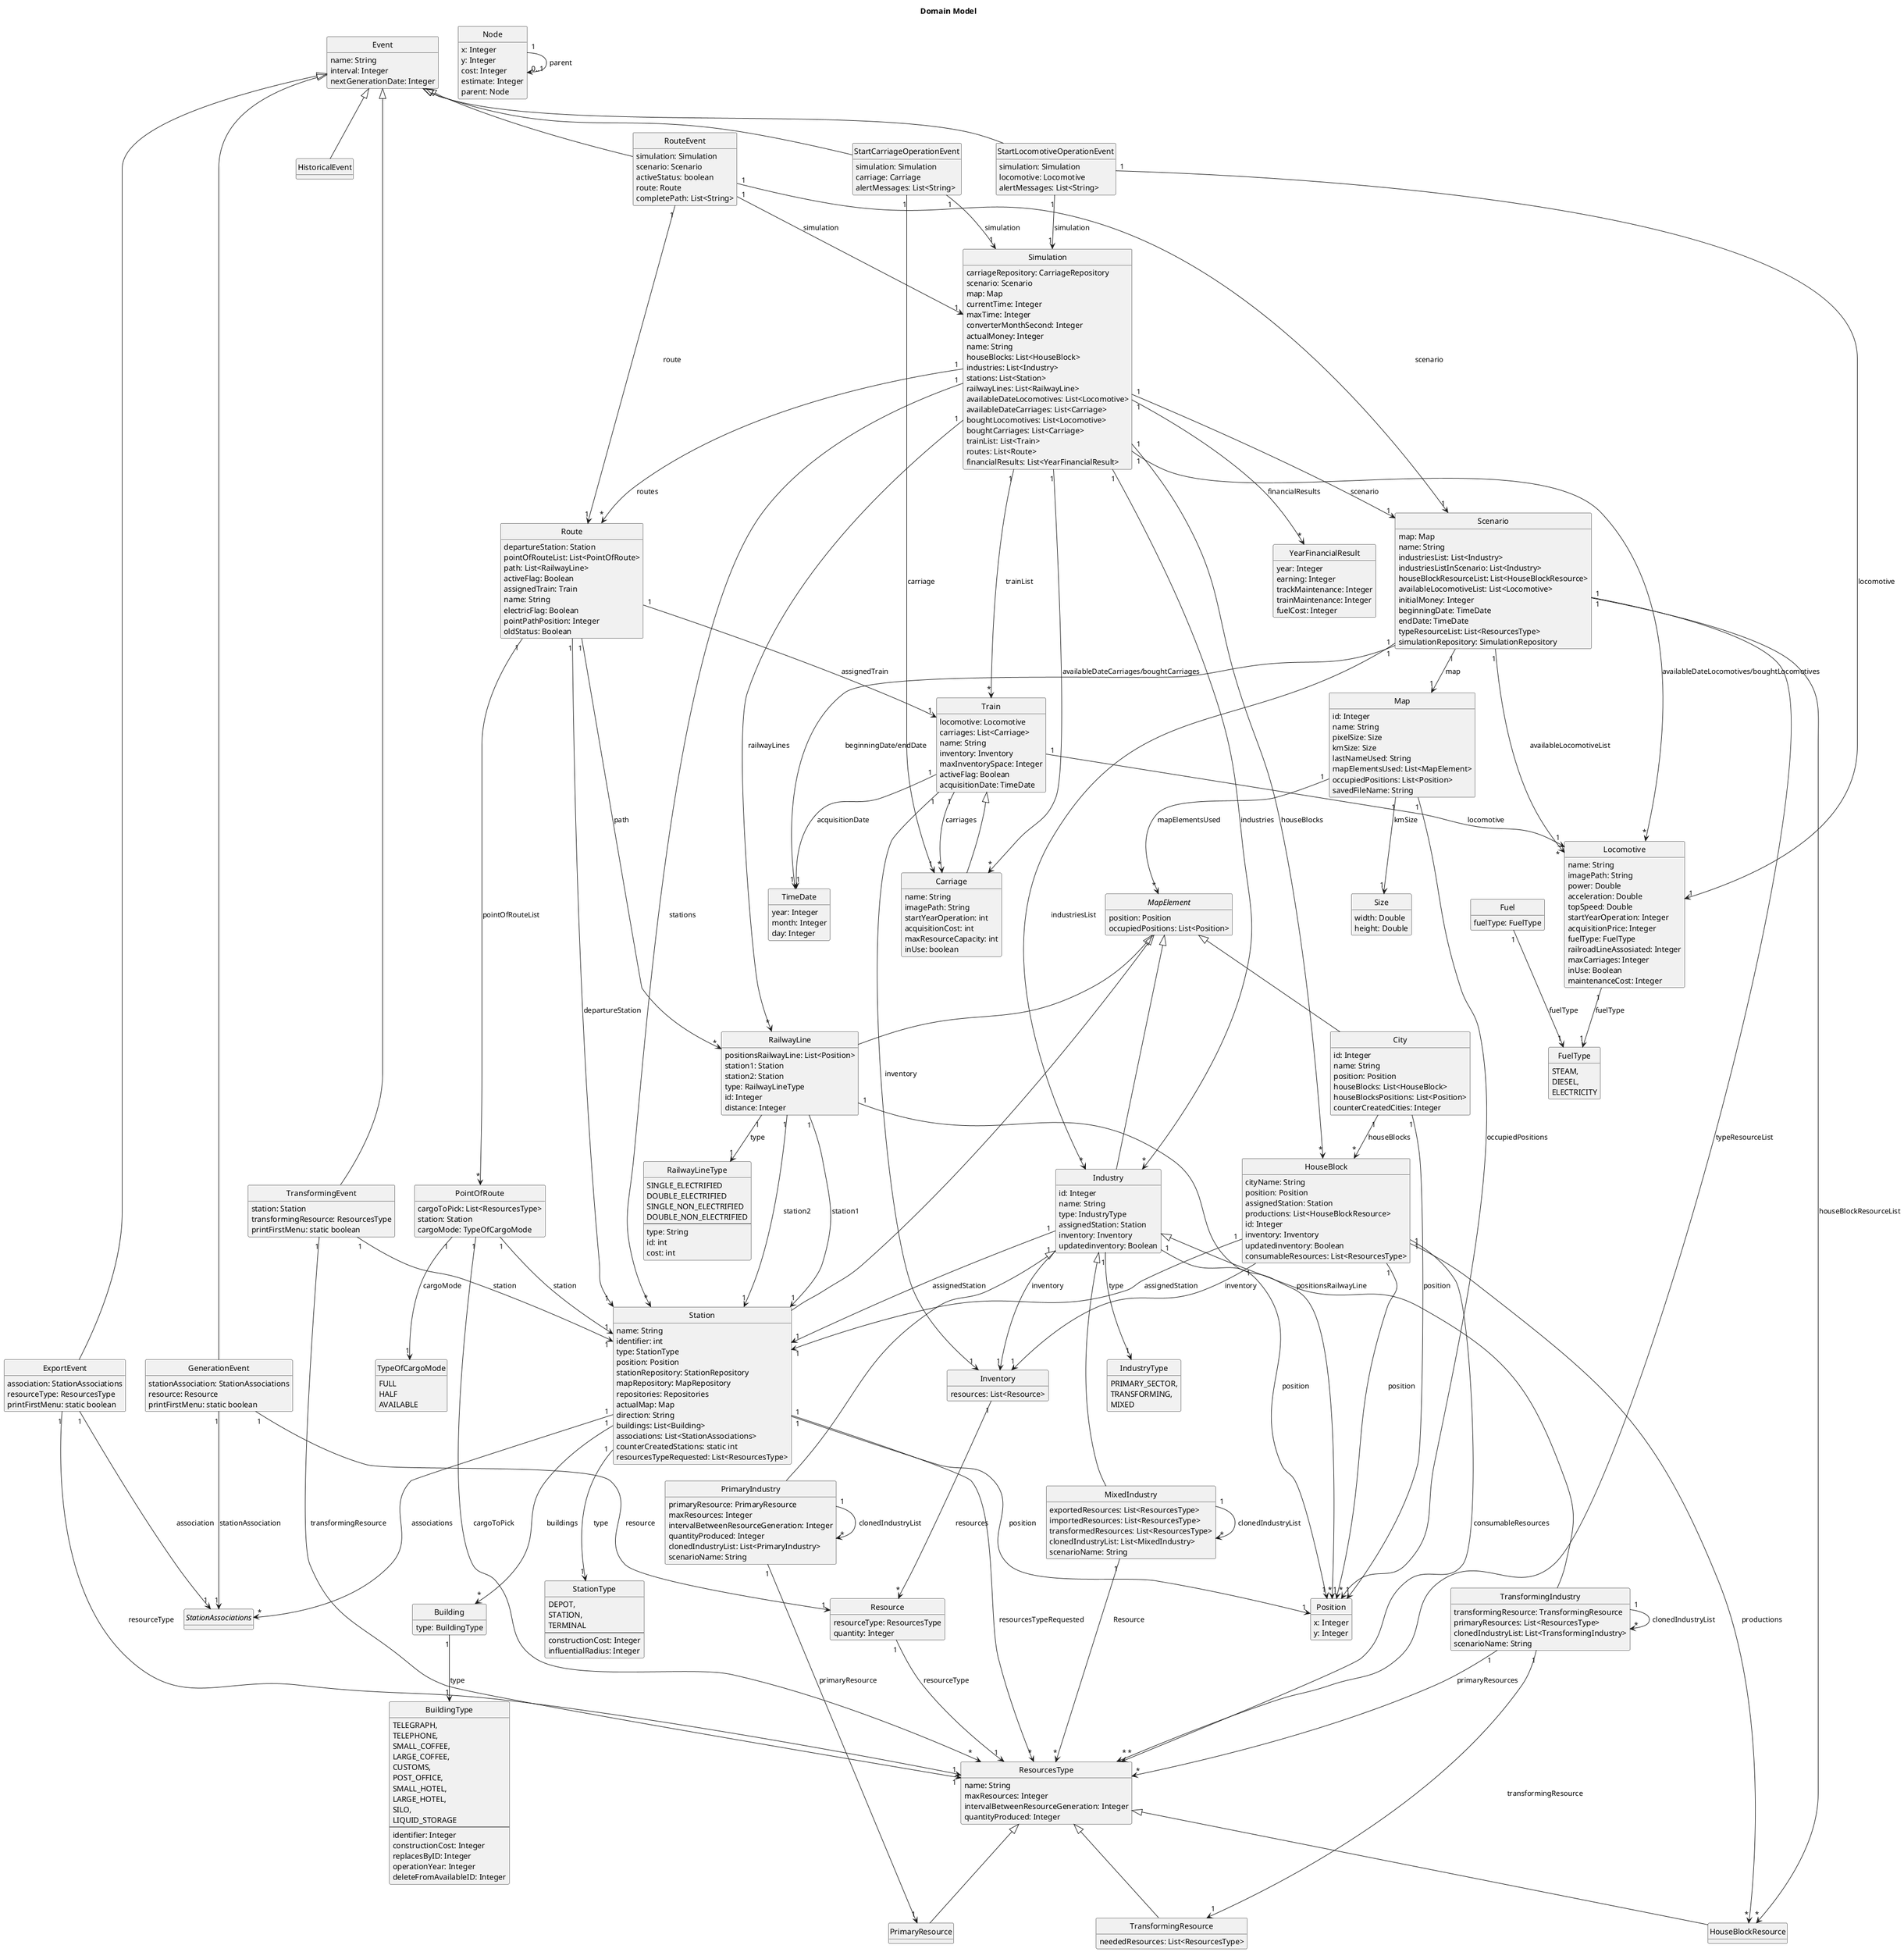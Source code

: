 @startuml
skinparam monochrome true
skinparam packageStyle rectangle
skinparam shadowing false
skinparam classAttributeIconSize 0
hide circle
hide methods

title Domain Model

'_Others_directory
class Inventory {
    resources: List<Resource>
}
class Position {
    x: Integer
    y: Integer
}
class Size {
    width: Double
    height: Double
}

'City_directory
class City extends MapElement {
    id: Integer
    name: String
    position: Position
    houseBlocks: List<HouseBlock>
    houseBlocksPositions: List<Position>
    counterCreatedCities: Integer
}

class HouseBlock {
    cityName: String
    position: Position
    assignedStation: Station
    productions: List<HouseBlockResource>
    id: Integer
    inventory: Inventory
    updatedinventory: Boolean
    consumableResources: List<ResourcesType>
}


'Event_directory
class Event {
    name: String
    interval: Integer
    nextGenerationDate: Integer
}
class ExportEvent extends Event {
    association: StationAssociations
    resourceType: ResourcesType
    printFirstMenu: static boolean
}
class GenerationEvent extends Event {
    stationAssociation: StationAssociations
    resource: Resource
    printFirstMenu: static boolean
}
class HistoricalEvent extends Event {
}
class RouteEvent extends Event {
    simulation: Simulation
    scenario: Scenario
    activeStatus: boolean
    route: Route
    completePath: List<String>
}
class StartCarriageOperationEvent extends Event {
    simulation: Simulation
    carriage: Carriage
    alertMessages: List<String>
}
class StartLocomotiveOperationEvent extends Event {
    simulation: Simulation
    locomotive: Locomotive
    alertMessages: List<String>
}
class TransformingEvent extends Event {
    station: Station
    transformingResource: ResourcesType
    printFirstMenu: static boolean
}


'FinancialResult_directory
class YearFinancialResult {
    year: Integer
    earning: Integer
    trackMaintenance: Integer
    trainMaintenance: Integer
    fuelCost: Integer
}


'Industry_directory
class Industry extends MapElement {
    id: Integer
    name: String
    type: IndustryType
    assignedStation: Station
    inventory: Inventory
    updatedinventory: Boolean
}
enum IndustryType {
    PRIMARY_SECTOR,
    TRANSFORMING,
    MIXED
}
class PrimaryIndustry extends Industry {
    primaryResource: PrimaryResource
    maxResources: Integer
    intervalBetweenResourceGeneration: Integer
    quantityProduced: Integer
    clonedIndustryList: List<PrimaryIndustry>
    scenarioName: String
}
class MixedIndustry extends Industry {
    exportedResources: List<ResourcesType>
    importedResources: List<ResourcesType>
    transformedResources: List<ResourcesType>
    clonedIndustryList: List<MixedIndustry>
    scenarioName: String
}
class TransformingIndustry extends Industry {
    transformingResource: TransformingResource
    primaryResources: List<ResourcesType>
    clonedIndustryList: List<TransformingIndustry>
    scenarioName: String
}


'Map_directory
class Map {
    id: Integer
    name: String
    pixelSize: Size
    kmSize: Size
    lastNameUsed: String
    mapElementsUsed: List<MapElement>
    occupiedPositions: List<Position>
    savedFileName: String
}
abstract class MapElement {
    position: Position
    occupiedPositions: List<Position>
}


'RailwayLine_directory
class Node {
    x: Integer
    y: Integer
    cost: Integer
    estimate: Integer
    parent: Node
}
class RailwayLine extends MapElement {
    positionsRailwayLine: List<Position>
    station1: Station
    station2: Station
    type: RailwayLineType
    id: Integer
    distance: Integer
}
enum RailwayLineType {
    SINGLE_ELECTRIFIED
    DOUBLE_ELECTRIFIED
    SINGLE_NON_ELECTRIFIED
    DOUBLE_NON_ELECTRIFIED
    --
    type: String
    id: int
    cost: int
}


'Resource_directory
class HouseBlockResource extends ResourcesType {
}
class PrimaryResource extends ResourcesType {
}
class Resource {
    resourceType: ResourcesType
    quantity: Integer
}
class ResourcesType {
    name: String
    maxResources: Integer
    intervalBetweenResourceGeneration: Integer
    quantityProduced: Integer
}
class TransformingResource extends ResourcesType {
    neededResources: List<ResourcesType>
}


'Scenario_directory
class Scenario {
    map: Map
    name: String
    industriesList: List<Industry>
    industriesListInScenario: List<Industry>
    houseBlockResourceList: List<HouseBlockResource>
    availableLocomotiveList: List<Locomotive>
    initialMoney: Integer
    beginningDate: TimeDate
    endDate: TimeDate
    typeResourceList: List<ResourcesType>
    simulationRepository: SimulationRepository
}


'Simulation_directory
class PointOfRoute {
    cargoToPick: List<ResourcesType>
    station: Station
    cargoMode: TypeOfCargoMode
}
class Route {
    departureStation: Station
    pointOfRouteList: List<PointOfRoute>
    path: List<RailwayLine>
    activeFlag: Boolean
    assignedTrain: Train
    name: String
    electricFlag: Boolean
    pointPathPosition: Integer
    oldStatus: Boolean
}
class Simulation {
    carriageRepository: CarriageRepository
    scenario: Scenario
    map: Map
    currentTime: Integer
    maxTime: Integer
    converterMonthSecond: Integer
    actualMoney: Integer
    name: String
    houseBlocks: List<HouseBlock>
    industries: List<Industry>
    stations: List<Station>
    railwayLines: List<RailwayLine>
    availableDateLocomotives: List<Locomotive>
    availableDateCarriages: List<Carriage>
    boughtLocomotives: List<Locomotive>
    boughtCarriages: List<Carriage>
    trainList: List<Train>
    routes: List<Route>
    financialResults: List<YearFinancialResult>
}
class TimeDate {
    year: Integer
    month: Integer
    day: Integer
}
enum TypeOfCargoMode {
    FULL
    HALF
    AVAILABLE
}


'Station_directory
class Building {
    type: BuildingType
}
enum BuildingType {
    TELEGRAPH,
    TELEPHONE,
    SMALL_COFFEE,
    LARGE_COFFEE,
    CUSTOMS,
    POST_OFFICE,
    SMALL_HOTEL,
    LARGE_HOTEL,
    SILO,
    LIQUID_STORAGE
    --
    identifier: Integer
    constructionCost: Integer
    replacesByID: Integer
    operationYear: Integer
    deleteFromAvailableID: Integer
}
class Station extends MapElement {
    name: String
    identifier: int
    type: StationType
    position: Position
    stationRepository: StationRepository
    mapRepository: MapRepository
    repositories: Repositories
    actualMap: Map
    direction: String
    buildings: List<Building>
    associations: List<StationAssociations>
    counterCreatedStations: static int
    resourcesTypeRequested: List<ResourcesType>
}
interface StationAssociations {
}
enum StationType {
    DEPOT,
    STATION,
    TERMINAL
    --
    constructionCost: Integer
    influentialRadius: Integer
}

'Train_directory
class Carriage extends Train {
    name: String
    imagePath: String
    startYearOperation: int
    acquisitionCost: int
    maxResourceCapacity: int
    inUse: boolean
}
class Fuel {
    fuelType: FuelType
}
enum FuelType {
    STEAM,
    DIESEL,
    ELECTRICITY
}
class Locomotive {
    name: String
    imagePath: String
    power: Double
    acceleration: Double
    topSpeed: Double
    startYearOperation: Integer
    acquisitionPrice: Integer
    fuelType: FuelType
    railroadLineAssosiated: Integer
    maxCarriages: Integer
    inUse: Boolean
    maintenanceCost: Integer
}
class Train {
    locomotive: Locomotive
    carriages: List<Carriage>
    name: String
    inventory: Inventory
    maxInventorySpace: Integer
    activeFlag: Boolean
    acquisitionDate: TimeDate
}



















'------------
'Relações
'------------
' Map
Map "1" --> "*" MapElement : mapElementsUsed
Map "1" --> "*" Position : occupiedPositions
Map "1" --> "1" Size : kmSize

' City
City "1" --> "*" HouseBlock : houseBlocks
City "1" --> "1" Position : position

' HouseBlock
HouseBlock "1" --> "1" Station : assignedStation
HouseBlock "1" --> "*" HouseBlockResource : productions
HouseBlock "1" --> "1" Inventory : inventory
HouseBlock "1" --> "*" ResourcesType : consumableResources
HouseBlock "1" --> "1" Position : position

' Inventory
Inventory "1" --> "*" Resource : resources

' Resource
Resource "1" --> "1" ResourcesType : resourceType

' Industry
Industry "1" --> "1" Station : assignedStation
Industry "1" --> "1" Inventory : inventory
Industry "1" --> "1" IndustryType : type
Industry "1" --> "1" Position : position

' PrimaryIndustry, MixedIndustry, TransformingIndustry já extendem Industry, não repetir ligação
PrimaryIndustry "1" --> "1" PrimaryResource : primaryResource
PrimaryIndustry "1" --> "*" PrimaryIndustry : clonedIndustryList
MixedIndustry "1" --> "*" ResourcesType : Resource
MixedIndustry "1" --> "*" MixedIndustry : clonedIndustryList
TransformingIndustry "1" --> "1" TransformingResource : transformingResource
TransformingIndustry "1" --> "*" ResourcesType : primaryResources
TransformingIndustry "1" --> "*" TransformingIndustry : clonedIndustryList

' Scenario
Scenario "1" --> "1" Map : map
Scenario "1" --> "*" Industry : industriesList
Scenario "1" --> "*" HouseBlockResource : houseBlockResourceList
Scenario "1" --> "*" Locomotive : availableLocomotiveList
Scenario "1" --> "*" ResourcesType : typeResourceList
Scenario "1" --> "1" TimeDate : beginningDate/endDate


' Simulation
Simulation "1" --> "1" Scenario : scenario
Simulation "1" --> "*" HouseBlock : houseBlocks
Simulation "1" --> "*" Industry : industries
Simulation "1" --> "*" Station : stations
Simulation "1" --> "*" RailwayLine : railwayLines
Simulation "1" --> "*" Locomotive : availableDateLocomotives/boughtLocomotives
Simulation "1" --> "*" Carriage : availableDateCarriages/boughtCarriages
Simulation "1" --> "*" Train : trainList
Simulation "1" --> "*" Route : routes
Simulation "1" --> "*" YearFinancialResult : financialResults

' Route
Route "1" --> "1" Station : departureStation
Route "1" --> "*" PointOfRoute : pointOfRouteList
Route "1" --> "*" RailwayLine : path
Route "1" --> "1" Train : assignedTrain

' PointOfRoute
PointOfRoute "1" --> "*" ResourcesType : cargoToPick
PointOfRoute "1" --> "1" Station : station
PointOfRoute "1" --> "1" TypeOfCargoMode : cargoMode

' Station
Station "1" --> "*" Building : buildings
Station "1" --> "*" StationAssociations : associations
Station "1" --> "*" ResourcesType : resourcesTypeRequested
Station "1" --> "1" Position : position
Station "1" --> "1" StationType : type

' RailwayLine
RailwayLine "1" --> "1" Station : station1
RailwayLine "1" --> "1" Station : station2
RailwayLine "1" --> "1" RailwayLineType : type
RailwayLine "1" --> "*" Position : positionsRailwayLine

' Train
Train "1" --> "1" Locomotive : locomotive
Train "1" --> "*" Carriage : carriages
Train "1" --> "1" Inventory : inventory
Train "1" --> "1" TimeDate : acquisitionDate

' Locomotive
Locomotive "1" --> "1" FuelType : fuelType

' Building
Building "1" --> "1" BuildingType : type

' Fuel
Fuel "1" --> "1" FuelType : fuelType

' Eventos
ExportEvent "1" --> "1" StationAssociations : association
ExportEvent "1" --> "1" ResourcesType : resourceType
GenerationEvent "1" --> "1" StationAssociations : stationAssociation
GenerationEvent "1" --> "1" Resource : resource
RouteEvent "1" --> "1" Simulation : simulation
RouteEvent "1" --> "1" Scenario : scenario
RouteEvent "1" --> "1" Route : route
StartCarriageOperationEvent "1" --> "1" Simulation : simulation
StartCarriageOperationEvent "1" --> "1" Carriage : carriage
StartLocomotiveOperationEvent "1" --> "1" Simulation : simulation
StartLocomotiveOperationEvent "1" --> "1" Locomotive : locomotive
TransformingEvent "1" --> "1" Station : station
TransformingEvent "1" --> "1" ResourcesType : transformingResource

' Node
Node "1" --> "0..1" Node : parent
@enduml

